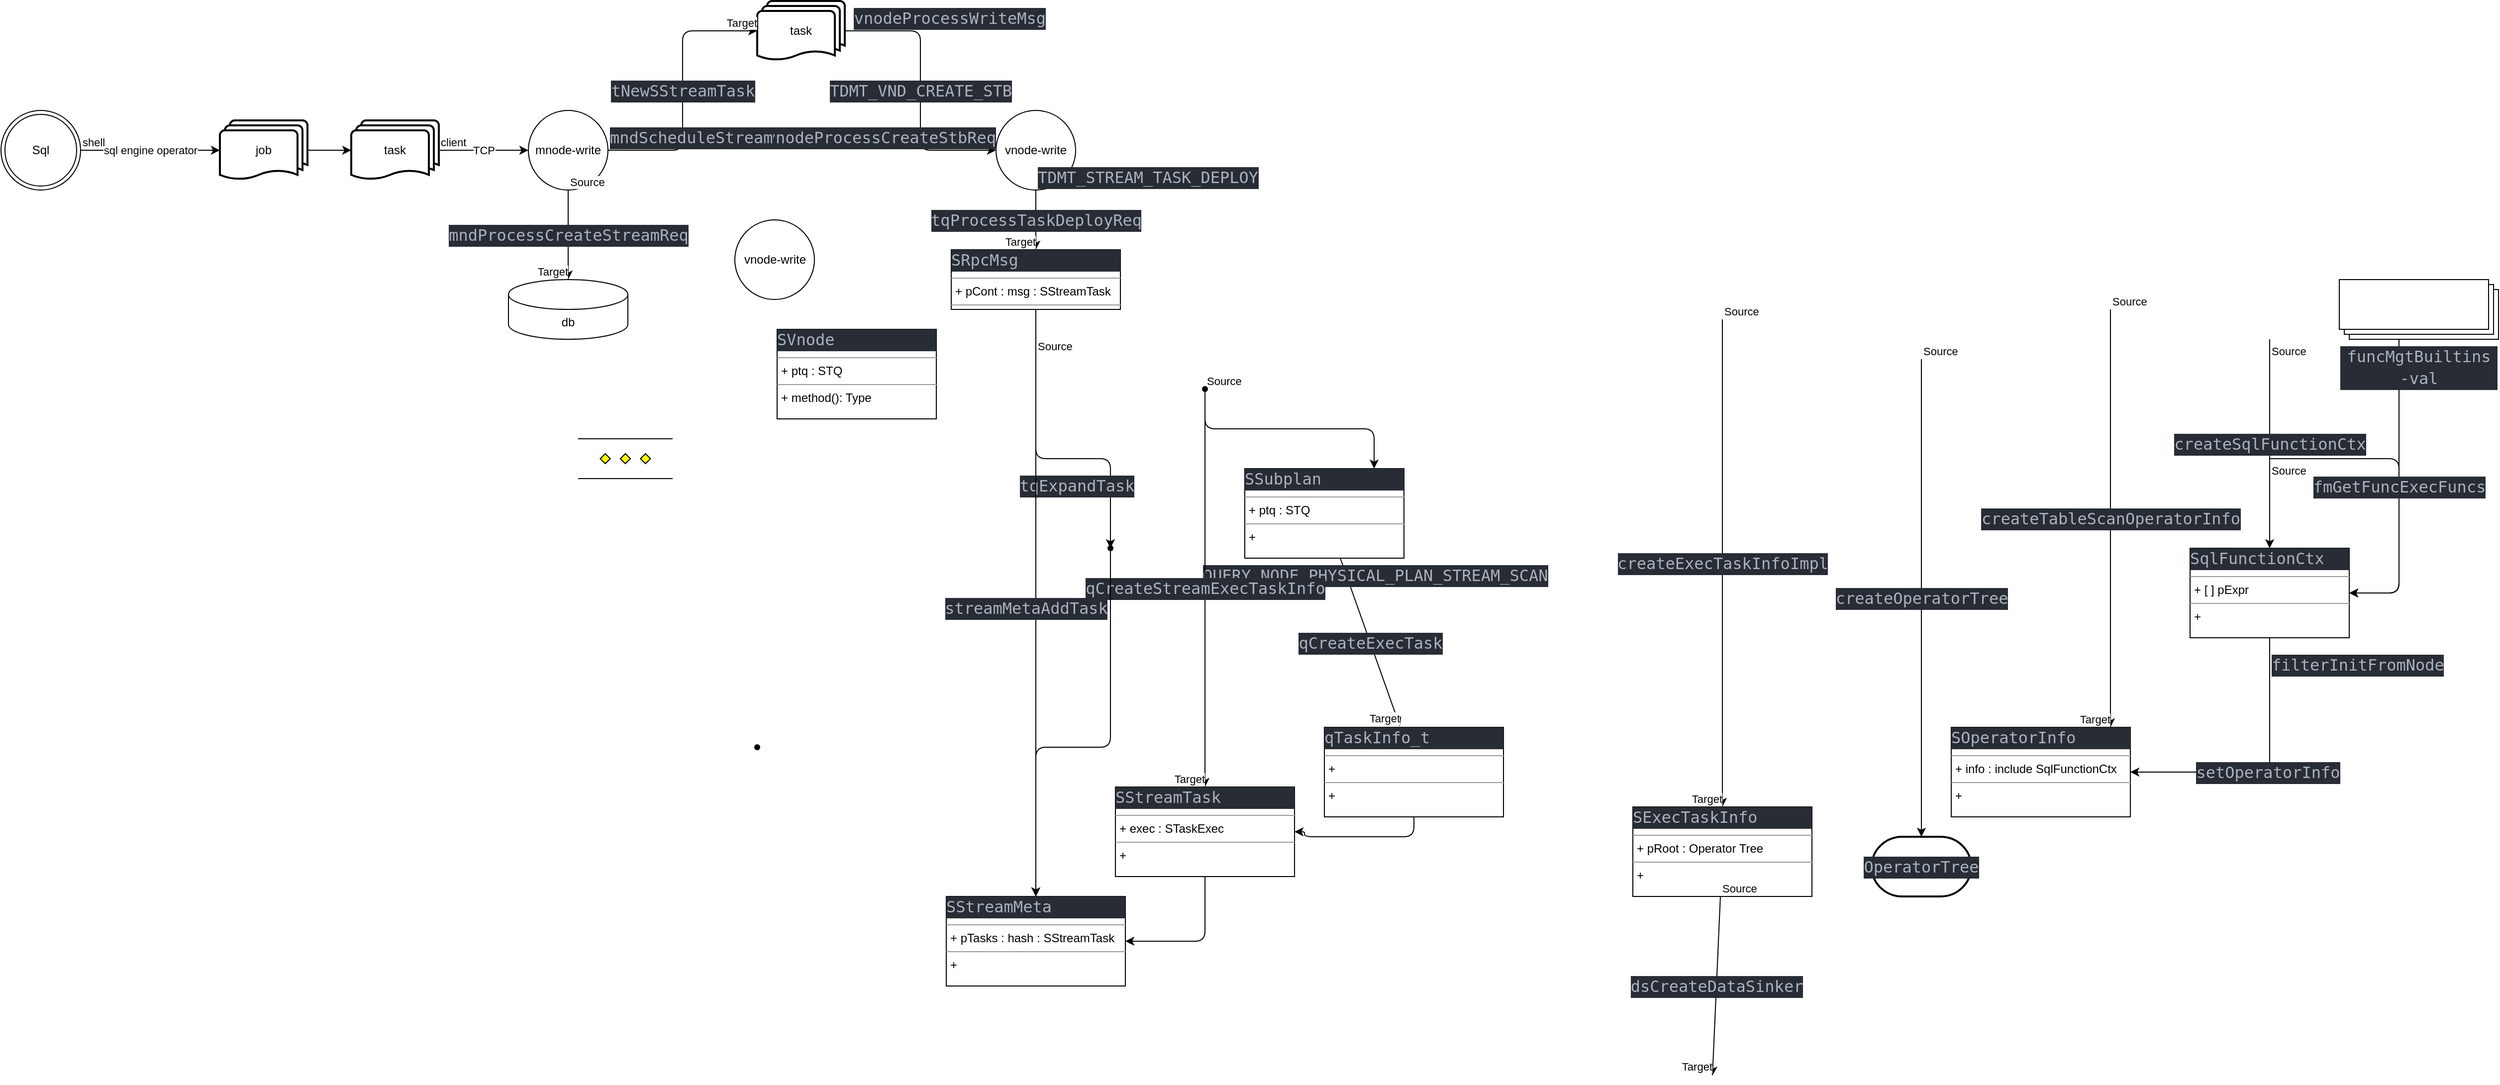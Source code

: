 <mxfile version="21.1.4" type="github">
  <diagram name="第 1 页" id="pCtgnsToikmaQAuae_r1">
    <mxGraphModel dx="1435" dy="764" grid="1" gridSize="10" guides="1" tooltips="1" connect="1" arrows="1" fold="1" page="1" pageScale="1" pageWidth="850" pageHeight="1100" math="0" shadow="0">
      <root>
        <mxCell id="0" />
        <mxCell id="1" parent="0" />
        <mxCell id="iXwxiYTci3UaNsQkCAsQ-6" value="vnode-write" style="ellipse;whiteSpace=wrap;html=1;aspect=fixed;" vertex="1" parent="1">
          <mxGeometry x="1000" y="640" width="80" height="80" as="geometry" />
        </mxCell>
        <mxCell id="iXwxiYTci3UaNsQkCAsQ-7" value="vnode-write" style="ellipse;whiteSpace=wrap;html=1;aspect=fixed;" vertex="1" parent="1">
          <mxGeometry x="737.5" y="750" width="80" height="80" as="geometry" />
        </mxCell>
        <mxCell id="iXwxiYTci3UaNsQkCAsQ-8" value="" style="verticalLabelPosition=bottom;verticalAlign=top;html=1;shape=mxgraph.flowchart.parallel_mode;pointerEvents=1" vertex="1" parent="1">
          <mxGeometry x="580" y="970" width="95" height="40" as="geometry" />
        </mxCell>
        <mxCell id="iXwxiYTci3UaNsQkCAsQ-9" value="" style="endArrow=classic;html=1;rounded=0;" edge="1" parent="1" source="iXwxiYTci3UaNsQkCAsQ-16" target="iXwxiYTci3UaNsQkCAsQ-15">
          <mxGeometry relative="1" as="geometry">
            <mxPoint x="380" y="680.5" as="sourcePoint" />
            <mxPoint x="540" y="680" as="targetPoint" />
          </mxGeometry>
        </mxCell>
        <mxCell id="iXwxiYTci3UaNsQkCAsQ-10" value="TCP" style="edgeLabel;resizable=0;html=1;align=center;verticalAlign=middle;" connectable="0" vertex="1" parent="iXwxiYTci3UaNsQkCAsQ-9">
          <mxGeometry relative="1" as="geometry" />
        </mxCell>
        <mxCell id="iXwxiYTci3UaNsQkCAsQ-11" value="client" style="edgeLabel;resizable=0;html=1;align=left;verticalAlign=bottom;" connectable="0" vertex="1" parent="iXwxiYTci3UaNsQkCAsQ-9">
          <mxGeometry x="-1" relative="1" as="geometry" />
        </mxCell>
        <mxCell id="iXwxiYTci3UaNsQkCAsQ-12" style="edgeStyle=orthogonalEdgeStyle;rounded=0;orthogonalLoop=1;jettySize=auto;html=1;exitX=1;exitY=0.5;exitDx=0;exitDy=0;exitPerimeter=0;entryX=0;entryY=0.5;entryDx=0;entryDy=0;entryPerimeter=0;" edge="1" parent="1" source="iXwxiYTci3UaNsQkCAsQ-13" target="iXwxiYTci3UaNsQkCAsQ-16">
          <mxGeometry relative="1" as="geometry" />
        </mxCell>
        <mxCell id="iXwxiYTci3UaNsQkCAsQ-13" value="job" style="strokeWidth=2;html=1;shape=mxgraph.flowchart.multi-document;whiteSpace=wrap;" vertex="1" parent="1">
          <mxGeometry x="220" y="650" width="88" height="60" as="geometry" />
        </mxCell>
        <mxCell id="iXwxiYTci3UaNsQkCAsQ-14" value="&lt;div&gt;Sql&lt;/div&gt;" style="ellipse;shape=doubleEllipse;whiteSpace=wrap;html=1;aspect=fixed;" vertex="1" parent="1">
          <mxGeometry y="640" width="80" height="80" as="geometry" />
        </mxCell>
        <mxCell id="iXwxiYTci3UaNsQkCAsQ-15" value="mnode-write" style="ellipse;whiteSpace=wrap;html=1;aspect=fixed;" vertex="1" parent="1">
          <mxGeometry x="530" y="640" width="80" height="80" as="geometry" />
        </mxCell>
        <mxCell id="iXwxiYTci3UaNsQkCAsQ-16" value="task" style="strokeWidth=2;html=1;shape=mxgraph.flowchart.multi-document;whiteSpace=wrap;" vertex="1" parent="1">
          <mxGeometry x="352" y="650" width="88" height="60" as="geometry" />
        </mxCell>
        <mxCell id="iXwxiYTci3UaNsQkCAsQ-17" value="" style="endArrow=classic;html=1;rounded=0;" edge="1" parent="1" source="iXwxiYTci3UaNsQkCAsQ-14" target="iXwxiYTci3UaNsQkCAsQ-13">
          <mxGeometry relative="1" as="geometry">
            <mxPoint x="460" y="550" as="sourcePoint" />
            <mxPoint x="620" y="550" as="targetPoint" />
          </mxGeometry>
        </mxCell>
        <mxCell id="iXwxiYTci3UaNsQkCAsQ-18" value="sql engine operator" style="edgeLabel;resizable=0;html=1;align=center;verticalAlign=middle;" connectable="0" vertex="1" parent="iXwxiYTci3UaNsQkCAsQ-17">
          <mxGeometry relative="1" as="geometry" />
        </mxCell>
        <mxCell id="iXwxiYTci3UaNsQkCAsQ-19" value="shell" style="edgeLabel;resizable=0;html=1;align=left;verticalAlign=bottom;" connectable="0" vertex="1" parent="iXwxiYTci3UaNsQkCAsQ-17">
          <mxGeometry x="-1" relative="1" as="geometry" />
        </mxCell>
        <mxCell id="iXwxiYTci3UaNsQkCAsQ-21" value="" style="endArrow=classic;html=1;rounded=1;edgeStyle=elbowEdgeStyle;" edge="1" parent="1" source="iXwxiYTci3UaNsQkCAsQ-15" target="iXwxiYTci3UaNsQkCAsQ-30">
          <mxGeometry relative="1" as="geometry">
            <mxPoint x="730" y="670" as="sourcePoint" />
            <mxPoint x="670" y="550" as="targetPoint" />
          </mxGeometry>
        </mxCell>
        <mxCell id="iXwxiYTci3UaNsQkCAsQ-22" value="&lt;div style=&quot;color: rgb(171, 178, 191); background-color: rgb(40, 44, 52); font-family: &amp;quot;Cascadia Code&amp;quot;, &amp;quot;Cascadia Code&amp;quot;, monospace, &amp;quot;Droid Sans Mono&amp;quot;, &amp;quot;monospace&amp;quot;, monospace; font-weight: normal; font-size: 16px; line-height: 22px;&quot;&gt;&lt;div&gt;mndProcessCreateStreamReq&lt;/div&gt;&lt;/div&gt;" style="edgeLabel;resizable=0;html=1;align=center;verticalAlign=middle;" connectable="0" vertex="1" parent="iXwxiYTci3UaNsQkCAsQ-21">
          <mxGeometry relative="1" as="geometry" />
        </mxCell>
        <mxCell id="iXwxiYTci3UaNsQkCAsQ-23" value="Source" style="edgeLabel;resizable=0;html=1;align=left;verticalAlign=bottom;" connectable="0" vertex="1" parent="iXwxiYTci3UaNsQkCAsQ-21">
          <mxGeometry x="-1" relative="1" as="geometry" />
        </mxCell>
        <mxCell id="iXwxiYTci3UaNsQkCAsQ-24" value="Target" style="edgeLabel;resizable=0;html=1;align=right;verticalAlign=bottom;" connectable="0" vertex="1" parent="iXwxiYTci3UaNsQkCAsQ-21">
          <mxGeometry x="1" relative="1" as="geometry" />
        </mxCell>
        <mxCell id="iXwxiYTci3UaNsQkCAsQ-26" value="" style="endArrow=classic;html=1;rounded=1;edgeStyle=elbowEdgeStyle;" edge="1" parent="1" source="iXwxiYTci3UaNsQkCAsQ-33" target="iXwxiYTci3UaNsQkCAsQ-6">
          <mxGeometry relative="1" as="geometry">
            <mxPoint x="590" y="770" as="sourcePoint" />
            <mxPoint x="1010" y="540" as="targetPoint" />
          </mxGeometry>
        </mxCell>
        <mxCell id="iXwxiYTci3UaNsQkCAsQ-27" value="&lt;div style=&quot;color: rgb(171, 178, 191); background-color: rgb(40, 44, 52); font-family: &amp;quot;Cascadia Code&amp;quot;, &amp;quot;Cascadia Code&amp;quot;, monospace, &amp;quot;Droid Sans Mono&amp;quot;, &amp;quot;monospace&amp;quot;, monospace; font-weight: normal; font-size: 16px; line-height: 22px;&quot;&gt;&lt;div&gt;TDMT_VND_CREATE_STB&lt;/div&gt;&lt;/div&gt;" style="edgeLabel;resizable=0;html=1;align=center;verticalAlign=middle;" connectable="0" vertex="1" parent="iXwxiYTci3UaNsQkCAsQ-26">
          <mxGeometry relative="1" as="geometry" />
        </mxCell>
        <mxCell id="iXwxiYTci3UaNsQkCAsQ-29" value="&lt;div style=&quot;color: rgb(171, 178, 191); background-color: rgb(40, 44, 52); font-family: &amp;quot;Cascadia Code&amp;quot;, &amp;quot;Cascadia Code&amp;quot;, monospace, &amp;quot;Droid Sans Mono&amp;quot;, &amp;quot;monospace&amp;quot;, monospace; font-weight: normal; font-size: 16px; line-height: 22px;&quot;&gt;&lt;div&gt;vnodeProcessCreateStbReq&lt;/div&gt;&lt;/div&gt;" style="edgeLabel;resizable=0;html=1;align=right;verticalAlign=bottom;" connectable="0" vertex="1" parent="iXwxiYTci3UaNsQkCAsQ-26">
          <mxGeometry x="1" relative="1" as="geometry" />
        </mxCell>
        <mxCell id="iXwxiYTci3UaNsQkCAsQ-30" value="db" style="shape=cylinder3;whiteSpace=wrap;html=1;boundedLbl=1;backgroundOutline=1;size=15;" vertex="1" parent="1">
          <mxGeometry x="510" y="810" width="120" height="60" as="geometry" />
        </mxCell>
        <mxCell id="iXwxiYTci3UaNsQkCAsQ-33" value="task" style="strokeWidth=2;html=1;shape=mxgraph.flowchart.multi-document;whiteSpace=wrap;" vertex="1" parent="1">
          <mxGeometry x="760" y="530" width="88" height="60" as="geometry" />
        </mxCell>
        <mxCell id="iXwxiYTci3UaNsQkCAsQ-35" value="" style="endArrow=classic;html=1;rounded=1;edgeStyle=elbowEdgeStyle;" edge="1" parent="1" source="iXwxiYTci3UaNsQkCAsQ-15" target="iXwxiYTci3UaNsQkCAsQ-33">
          <mxGeometry relative="1" as="geometry">
            <mxPoint x="570" y="780" as="sourcePoint" />
            <mxPoint x="730" y="780" as="targetPoint" />
          </mxGeometry>
        </mxCell>
        <mxCell id="iXwxiYTci3UaNsQkCAsQ-36" value="&lt;div style=&quot;color: rgb(171, 178, 191); background-color: rgb(40, 44, 52); font-family: &amp;quot;Cascadia Code&amp;quot;, &amp;quot;Cascadia Code&amp;quot;, monospace, &amp;quot;Droid Sans Mono&amp;quot;, &amp;quot;monospace&amp;quot;, monospace; font-weight: normal; font-size: 16px; line-height: 22px;&quot;&gt;&lt;div&gt;tNewSStreamTask&lt;/div&gt;&lt;/div&gt;" style="edgeLabel;resizable=0;html=1;align=center;verticalAlign=middle;" connectable="0" vertex="1" parent="iXwxiYTci3UaNsQkCAsQ-35">
          <mxGeometry relative="1" as="geometry" />
        </mxCell>
        <mxCell id="iXwxiYTci3UaNsQkCAsQ-37" value="&lt;div style=&quot;color: rgb(171, 178, 191); background-color: rgb(40, 44, 52); font-family: &amp;quot;Cascadia Code&amp;quot;, &amp;quot;Cascadia Code&amp;quot;, monospace, &amp;quot;Droid Sans Mono&amp;quot;, &amp;quot;monospace&amp;quot;, monospace; font-weight: normal; font-size: 16px; line-height: 22px;&quot;&gt;&lt;div&gt;mndScheduleStream&lt;/div&gt;&lt;/div&gt;" style="edgeLabel;resizable=0;html=1;align=left;verticalAlign=bottom;" connectable="0" vertex="1" parent="iXwxiYTci3UaNsQkCAsQ-35">
          <mxGeometry x="-1" relative="1" as="geometry" />
        </mxCell>
        <mxCell id="iXwxiYTci3UaNsQkCAsQ-38" value="Target" style="edgeLabel;resizable=0;html=1;align=right;verticalAlign=bottom;" connectable="0" vertex="1" parent="iXwxiYTci3UaNsQkCAsQ-35">
          <mxGeometry x="1" relative="1" as="geometry" />
        </mxCell>
        <mxCell id="iXwxiYTci3UaNsQkCAsQ-39" value="&lt;div style=&quot;color: rgb(171, 178, 191); background-color: rgb(40, 44, 52); font-family: &amp;quot;Cascadia Code&amp;quot;, &amp;quot;Cascadia Code&amp;quot;, monospace, &amp;quot;Droid Sans Mono&amp;quot;, &amp;quot;monospace&amp;quot;, monospace; font-weight: normal; font-size: 16px; line-height: 22px;&quot;&gt;&lt;div&gt;&lt;span style=&quot;color: #abb2bf;&quot;&gt;vnodeProcessWriteMsg&lt;/span&gt;&lt;/div&gt;&lt;/div&gt;" style="edgeLabel;resizable=0;html=1;align=right;verticalAlign=bottom;" connectable="0" vertex="1" parent="1">
          <mxGeometry x="1050" y="560" as="geometry" />
        </mxCell>
        <mxCell id="iXwxiYTci3UaNsQkCAsQ-40" value="" style="endArrow=classic;html=1;rounded=1;edgeStyle=elbowEdgeStyle;" edge="1" parent="1" source="iXwxiYTci3UaNsQkCAsQ-6" target="iXwxiYTci3UaNsQkCAsQ-47">
          <mxGeometry relative="1" as="geometry">
            <mxPoint x="1020" y="790" as="sourcePoint" />
            <mxPoint x="1040" y="870" as="targetPoint" />
          </mxGeometry>
        </mxCell>
        <mxCell id="iXwxiYTci3UaNsQkCAsQ-41" value="&lt;div style=&quot;color: rgb(171, 178, 191); background-color: rgb(40, 44, 52); font-family: &amp;quot;Cascadia Code&amp;quot;, &amp;quot;Cascadia Code&amp;quot;, monospace, &amp;quot;Droid Sans Mono&amp;quot;, &amp;quot;monospace&amp;quot;, monospace; font-weight: normal; font-size: 16px; line-height: 22px;&quot;&gt;&lt;div&gt;tqProcessTaskDeployReq&lt;/div&gt;&lt;/div&gt;" style="edgeLabel;resizable=0;html=1;align=center;verticalAlign=middle;" connectable="0" vertex="1" parent="iXwxiYTci3UaNsQkCAsQ-40">
          <mxGeometry relative="1" as="geometry" />
        </mxCell>
        <mxCell id="iXwxiYTci3UaNsQkCAsQ-42" value="&lt;div style=&quot;color: rgb(171, 178, 191); background-color: rgb(40, 44, 52); font-family: &amp;quot;Cascadia Code&amp;quot;, &amp;quot;Cascadia Code&amp;quot;, monospace, &amp;quot;Droid Sans Mono&amp;quot;, &amp;quot;monospace&amp;quot;, monospace; font-weight: normal; font-size: 16px; line-height: 22px;&quot;&gt;&lt;div&gt;TDMT_STREAM_TASK_DEPLOY&lt;/div&gt;&lt;/div&gt;" style="edgeLabel;resizable=0;html=1;align=left;verticalAlign=bottom;" connectable="0" vertex="1" parent="iXwxiYTci3UaNsQkCAsQ-40">
          <mxGeometry x="-1" relative="1" as="geometry" />
        </mxCell>
        <mxCell id="iXwxiYTci3UaNsQkCAsQ-43" value="Target" style="edgeLabel;resizable=0;html=1;align=right;verticalAlign=bottom;" connectable="0" vertex="1" parent="iXwxiYTci3UaNsQkCAsQ-40">
          <mxGeometry x="1" relative="1" as="geometry" />
        </mxCell>
        <mxCell id="iXwxiYTci3UaNsQkCAsQ-105" style="edgeStyle=orthogonalEdgeStyle;rounded=1;orthogonalLoop=1;jettySize=auto;html=1;entryX=1;entryY=0.5;entryDx=0;entryDy=0;" edge="1" parent="1" source="iXwxiYTci3UaNsQkCAsQ-44" target="iXwxiYTci3UaNsQkCAsQ-114">
          <mxGeometry relative="1" as="geometry">
            <mxPoint x="2410" y="1350" as="targetPoint" />
            <Array as="points">
              <mxPoint x="2410" y="1125" />
            </Array>
          </mxGeometry>
        </mxCell>
        <mxCell id="iXwxiYTci3UaNsQkCAsQ-44" value="&lt;div style=&quot;color: rgb(171, 178, 191); background-color: rgb(40, 44, 52); font-family: &amp;quot;Cascadia Code&amp;quot;, &amp;quot;Cascadia Code&amp;quot;, monospace, &amp;quot;Droid Sans Mono&amp;quot;, &amp;quot;monospace&amp;quot;, monospace; font-weight: normal; font-size: 16px; line-height: 22px;&quot;&gt;&lt;div&gt;funcMgtBuiltins -val&lt;br&gt;&lt;/div&gt;&lt;/div&gt;" style="verticalLabelPosition=bottom;verticalAlign=top;html=1;shape=mxgraph.basic.layered_rect;dx=10;outlineConnect=0;whiteSpace=wrap;" vertex="1" parent="1">
          <mxGeometry x="2350" y="810" width="160" height="60" as="geometry" />
        </mxCell>
        <mxCell id="iXwxiYTci3UaNsQkCAsQ-47" value="&lt;div style=&quot;color: rgb(171, 178, 191); background-color: rgb(40, 44, 52); font-family: &amp;quot;Cascadia Code&amp;quot;, &amp;quot;Cascadia Code&amp;quot;, monospace, &amp;quot;Droid Sans Mono&amp;quot;, &amp;quot;monospace&amp;quot;, monospace; font-weight: normal; font-size: 16px; line-height: 22px;&quot;&gt;&lt;div&gt;SRpcMsg&lt;/div&gt;&lt;/div&gt;&lt;hr size=&quot;1&quot;&gt;&lt;p style=&quot;margin:0px;margin-left:4px;&quot;&gt;+ pCont : msg : SStreamTask&lt;/p&gt;&lt;hr size=&quot;1&quot;&gt;" style="verticalAlign=top;align=left;overflow=fill;fontSize=12;fontFamily=Helvetica;html=1;whiteSpace=wrap;" vertex="1" parent="1">
          <mxGeometry x="955" y="780" width="170" height="60" as="geometry" />
        </mxCell>
        <mxCell id="iXwxiYTci3UaNsQkCAsQ-48" value="" style="endArrow=classic;html=1;rounded=1;edgeStyle=orthogonalEdgeStyle;exitX=0.5;exitY=1;exitDx=0;exitDy=0;" edge="1" parent="1" source="iXwxiYTci3UaNsQkCAsQ-47" target="iXwxiYTci3UaNsQkCAsQ-112">
          <mxGeometry relative="1" as="geometry">
            <mxPoint x="1100" y="970" as="sourcePoint" />
            <mxPoint x="1100" y="1290" as="targetPoint" />
            <Array as="points">
              <mxPoint x="1040" y="990" />
              <mxPoint x="1115" y="990" />
            </Array>
          </mxGeometry>
        </mxCell>
        <mxCell id="iXwxiYTci3UaNsQkCAsQ-49" value="&lt;div style=&quot;color: rgb(171, 178, 191); background-color: rgb(40, 44, 52); font-family: &amp;quot;Cascadia Code&amp;quot;, &amp;quot;Cascadia Code&amp;quot;, monospace, &amp;quot;Droid Sans Mono&amp;quot;, &amp;quot;monospace&amp;quot;, monospace; font-weight: normal; font-size: 16px; line-height: 22px;&quot;&gt;&lt;div&gt;tqExpandTask&lt;/div&gt;&lt;/div&gt;" style="edgeLabel;resizable=0;html=1;align=center;verticalAlign=middle;" connectable="0" vertex="1" parent="iXwxiYTci3UaNsQkCAsQ-48">
          <mxGeometry relative="1" as="geometry">
            <mxPoint x="33" y="27" as="offset" />
          </mxGeometry>
        </mxCell>
        <mxCell id="iXwxiYTci3UaNsQkCAsQ-57" value="" style="endArrow=classic;html=1;rounded=0;entryX=0.422;entryY=-0.011;entryDx=0;entryDy=0;entryPerimeter=0;" edge="1" parent="1" source="iXwxiYTci3UaNsQkCAsQ-85" target="iXwxiYTci3UaNsQkCAsQ-127">
          <mxGeometry relative="1" as="geometry">
            <mxPoint x="1400" y="1140" as="sourcePoint" />
            <mxPoint x="1410" y="1310" as="targetPoint" />
          </mxGeometry>
        </mxCell>
        <mxCell id="iXwxiYTci3UaNsQkCAsQ-58" value="&lt;div style=&quot;color: rgb(171, 178, 191); background-color: rgb(40, 44, 52); font-family: &amp;quot;Cascadia Code&amp;quot;, &amp;quot;Cascadia Code&amp;quot;, monospace, &amp;quot;Droid Sans Mono&amp;quot;, &amp;quot;monospace&amp;quot;, monospace; font-weight: normal; font-size: 16px; line-height: 22px;&quot;&gt;&lt;div&gt;qCreateExecTask&lt;/div&gt;&lt;/div&gt;" style="edgeLabel;resizable=0;html=1;align=center;verticalAlign=middle;" connectable="0" vertex="1" parent="iXwxiYTci3UaNsQkCAsQ-57">
          <mxGeometry relative="1" as="geometry" />
        </mxCell>
        <mxCell id="iXwxiYTci3UaNsQkCAsQ-59" value="&lt;div style=&quot;color: rgb(171, 178, 191); background-color: rgb(40, 44, 52); font-family: &amp;quot;Cascadia Code&amp;quot;, &amp;quot;Cascadia Code&amp;quot;, monospace, &amp;quot;Droid Sans Mono&amp;quot;, &amp;quot;monospace&amp;quot;, monospace; font-weight: normal; font-size: 16px; line-height: 22px;&quot;&gt;&lt;div&gt;QUERY_NODE_PHYSICAL_PLAN_STREAM_SCAN&lt;/div&gt;&lt;/div&gt;" style="edgeLabel;resizable=0;html=1;align=left;verticalAlign=bottom;" connectable="0" vertex="1" parent="iXwxiYTci3UaNsQkCAsQ-57">
          <mxGeometry x="-1" relative="1" as="geometry">
            <mxPoint x="-140" y="30" as="offset" />
          </mxGeometry>
        </mxCell>
        <mxCell id="iXwxiYTci3UaNsQkCAsQ-60" value="Target" style="edgeLabel;resizable=0;html=1;align=right;verticalAlign=bottom;" connectable="0" vertex="1" parent="iXwxiYTci3UaNsQkCAsQ-57">
          <mxGeometry x="1" relative="1" as="geometry" />
        </mxCell>
        <mxCell id="iXwxiYTci3UaNsQkCAsQ-74" value="&lt;div style=&quot;color: rgb(171, 178, 191); background-color: rgb(40, 44, 52); font-family: &amp;quot;Cascadia Code&amp;quot;, &amp;quot;Cascadia Code&amp;quot;, monospace, &amp;quot;Droid Sans Mono&amp;quot;, &amp;quot;monospace&amp;quot;, monospace; font-weight: normal; font-size: 16px; line-height: 22px;&quot;&gt;&lt;div&gt;SVnode&lt;/div&gt;&lt;/div&gt;&lt;hr size=&quot;1&quot;&gt;&lt;p style=&quot;margin:0px;margin-left:4px;&quot;&gt;+ ptq : STQ&lt;/p&gt;&lt;hr size=&quot;1&quot;&gt;&lt;p style=&quot;margin:0px;margin-left:4px;&quot;&gt;+ method(): Type&lt;/p&gt;" style="verticalAlign=top;align=left;overflow=fill;fontSize=12;fontFamily=Helvetica;html=1;whiteSpace=wrap;" vertex="1" parent="1">
          <mxGeometry x="780" y="860" width="160" height="90" as="geometry" />
        </mxCell>
        <mxCell id="iXwxiYTci3UaNsQkCAsQ-79" value="" style="endArrow=classic;html=1;rounded=1;exitX=0.2;exitY=0.5;exitDx=0;exitDy=0;exitPerimeter=0;edgeStyle=elbowEdgeStyle;" edge="1" parent="1" source="iXwxiYTci3UaNsQkCAsQ-106" target="iXwxiYTci3UaNsQkCAsQ-132">
          <mxGeometry relative="1" as="geometry">
            <mxPoint x="1215" y="960" as="sourcePoint" />
            <mxPoint x="1210" y="1340" as="targetPoint" />
            <Array as="points">
              <mxPoint x="1210" y="1100" />
              <mxPoint x="1200" y="1070" />
            </Array>
          </mxGeometry>
        </mxCell>
        <mxCell id="iXwxiYTci3UaNsQkCAsQ-80" value="&lt;div style=&quot;color: rgb(171, 178, 191); background-color: rgb(40, 44, 52); font-family: &amp;quot;Cascadia Code&amp;quot;, &amp;quot;Cascadia Code&amp;quot;, monospace, &amp;quot;Droid Sans Mono&amp;quot;, &amp;quot;monospace&amp;quot;, monospace; font-weight: normal; font-size: 16px; line-height: 22px;&quot;&gt;&lt;div&gt;qCreateStreamExecTaskInfo&lt;/div&gt;&lt;/div&gt;" style="edgeLabel;resizable=0;html=1;align=center;verticalAlign=middle;" connectable="0" vertex="1" parent="iXwxiYTci3UaNsQkCAsQ-79">
          <mxGeometry relative="1" as="geometry" />
        </mxCell>
        <mxCell id="iXwxiYTci3UaNsQkCAsQ-81" value="Source" style="edgeLabel;resizable=0;html=1;align=left;verticalAlign=bottom;" connectable="0" vertex="1" parent="iXwxiYTci3UaNsQkCAsQ-79">
          <mxGeometry x="-1" relative="1" as="geometry" />
        </mxCell>
        <mxCell id="iXwxiYTci3UaNsQkCAsQ-82" value="Target" style="edgeLabel;resizable=0;html=1;align=right;verticalAlign=bottom;" connectable="0" vertex="1" parent="iXwxiYTci3UaNsQkCAsQ-79">
          <mxGeometry x="1" relative="1" as="geometry" />
        </mxCell>
        <mxCell id="iXwxiYTci3UaNsQkCAsQ-85" value="&lt;div style=&quot;color: rgb(171, 178, 191); background-color: rgb(40, 44, 52); font-family: &amp;quot;Cascadia Code&amp;quot;, &amp;quot;Cascadia Code&amp;quot;, monospace, &amp;quot;Droid Sans Mono&amp;quot;, &amp;quot;monospace&amp;quot;, monospace; font-weight: normal; font-size: 16px; line-height: 22px;&quot;&gt;&lt;div style=&quot;color: rgb(171, 178, 191); background-color: rgb(40, 44, 52); font-family: &amp;quot;Cascadia Code&amp;quot;, &amp;quot;Cascadia Code&amp;quot;, monospace, &amp;quot;Droid Sans Mono&amp;quot;, &amp;quot;monospace&amp;quot;, monospace; font-weight: normal; font-size: 16px; line-height: 22px;&quot;&gt;&lt;div&gt;SSubplan&lt;/div&gt;&lt;/div&gt;&lt;/div&gt;&lt;hr size=&quot;1&quot;&gt;&lt;p style=&quot;margin:0px;margin-left:4px;&quot;&gt;+ ptq : STQ&lt;/p&gt;&lt;hr size=&quot;1&quot;&gt;&lt;p style=&quot;margin:0px;margin-left:4px;&quot;&gt;+ &lt;br&gt;&lt;/p&gt;" style="verticalAlign=top;align=left;overflow=fill;fontSize=12;fontFamily=Helvetica;html=1;whiteSpace=wrap;" vertex="1" parent="1">
          <mxGeometry x="1250" y="1000" width="160" height="90" as="geometry" />
        </mxCell>
        <mxCell id="iXwxiYTci3UaNsQkCAsQ-86" value="" style="endArrow=classic;html=1;rounded=1;exitX=0.5;exitY=1;exitDx=0;exitDy=0;edgeStyle=orthogonalEdgeStyle;" edge="1" parent="1" source="iXwxiYTci3UaNsQkCAsQ-47" target="iXwxiYTci3UaNsQkCAsQ-134">
          <mxGeometry relative="1" as="geometry">
            <mxPoint x="939.5" y="1000" as="sourcePoint" />
            <mxPoint x="940" y="1360" as="targetPoint" />
          </mxGeometry>
        </mxCell>
        <mxCell id="iXwxiYTci3UaNsQkCAsQ-87" value="&lt;div style=&quot;color: rgb(171, 178, 191); background-color: rgb(40, 44, 52); font-family: &amp;quot;Cascadia Code&amp;quot;, &amp;quot;Cascadia Code&amp;quot;, monospace, &amp;quot;Droid Sans Mono&amp;quot;, &amp;quot;monospace&amp;quot;, monospace; font-weight: normal; font-size: 16px; line-height: 22px;&quot;&gt;&lt;div&gt;streamMetaAddTask&lt;/div&gt;&lt;/div&gt;" style="edgeLabel;resizable=0;html=1;align=center;verticalAlign=middle;" connectable="0" vertex="1" parent="iXwxiYTci3UaNsQkCAsQ-86">
          <mxGeometry relative="1" as="geometry">
            <mxPoint x="-10" y="5" as="offset" />
          </mxGeometry>
        </mxCell>
        <mxCell id="iXwxiYTci3UaNsQkCAsQ-88" value="Source" style="edgeLabel;resizable=0;html=1;align=left;verticalAlign=bottom;" connectable="0" vertex="1" parent="iXwxiYTci3UaNsQkCAsQ-86">
          <mxGeometry x="-1" relative="1" as="geometry">
            <mxPoint y="45" as="offset" />
          </mxGeometry>
        </mxCell>
        <mxCell id="iXwxiYTci3UaNsQkCAsQ-89" value="" style="endArrow=classic;html=1;rounded=0;" edge="1" parent="1" target="iXwxiYTci3UaNsQkCAsQ-126">
          <mxGeometry relative="1" as="geometry">
            <mxPoint x="1730" y="850" as="sourcePoint" />
            <mxPoint x="1730" y="1090" as="targetPoint" />
          </mxGeometry>
        </mxCell>
        <mxCell id="iXwxiYTci3UaNsQkCAsQ-90" value="&lt;div style=&quot;color: rgb(171, 178, 191); background-color: rgb(40, 44, 52); font-family: &amp;quot;Cascadia Code&amp;quot;, &amp;quot;Cascadia Code&amp;quot;, monospace, &amp;quot;Droid Sans Mono&amp;quot;, &amp;quot;monospace&amp;quot;, monospace; font-weight: normal; font-size: 16px; line-height: 22px;&quot;&gt;&lt;div&gt;createExecTaskInfoImpl&lt;/div&gt;&lt;/div&gt;" style="edgeLabel;resizable=0;html=1;align=center;verticalAlign=middle;" connectable="0" vertex="1" parent="iXwxiYTci3UaNsQkCAsQ-89">
          <mxGeometry relative="1" as="geometry" />
        </mxCell>
        <mxCell id="iXwxiYTci3UaNsQkCAsQ-91" value="Source" style="edgeLabel;resizable=0;html=1;align=left;verticalAlign=bottom;" connectable="0" vertex="1" parent="iXwxiYTci3UaNsQkCAsQ-89">
          <mxGeometry x="-1" relative="1" as="geometry" />
        </mxCell>
        <mxCell id="iXwxiYTci3UaNsQkCAsQ-92" value="Target" style="edgeLabel;resizable=0;html=1;align=right;verticalAlign=bottom;" connectable="0" vertex="1" parent="iXwxiYTci3UaNsQkCAsQ-89">
          <mxGeometry x="1" relative="1" as="geometry" />
        </mxCell>
        <mxCell id="iXwxiYTci3UaNsQkCAsQ-95" value="" style="endArrow=classic;html=1;rounded=1;edgeStyle=orthogonalEdgeStyle;" edge="1" parent="1" target="iXwxiYTci3UaNsQkCAsQ-113">
          <mxGeometry relative="1" as="geometry">
            <mxPoint x="2120" y="840" as="sourcePoint" />
            <mxPoint x="2170" y="1380" as="targetPoint" />
            <Array as="points">
              <mxPoint x="2120" y="1040" />
              <mxPoint x="2120" y="1040" />
            </Array>
          </mxGeometry>
        </mxCell>
        <mxCell id="iXwxiYTci3UaNsQkCAsQ-96" value="&lt;div style=&quot;color: rgb(171, 178, 191); background-color: rgb(40, 44, 52); font-family: &amp;quot;Cascadia Code&amp;quot;, &amp;quot;Cascadia Code&amp;quot;, monospace, &amp;quot;Droid Sans Mono&amp;quot;, &amp;quot;monospace&amp;quot;, monospace; font-weight: normal; font-size: 16px; line-height: 22px;&quot;&gt;&lt;div&gt;createTableScanOperatorInfo&lt;/div&gt;&lt;/div&gt;" style="edgeLabel;resizable=0;html=1;align=center;verticalAlign=middle;" connectable="0" vertex="1" parent="iXwxiYTci3UaNsQkCAsQ-95">
          <mxGeometry relative="1" as="geometry" />
        </mxCell>
        <mxCell id="iXwxiYTci3UaNsQkCAsQ-97" value="Source" style="edgeLabel;resizable=0;html=1;align=left;verticalAlign=bottom;" connectable="0" vertex="1" parent="iXwxiYTci3UaNsQkCAsQ-95">
          <mxGeometry x="-1" relative="1" as="geometry" />
        </mxCell>
        <mxCell id="iXwxiYTci3UaNsQkCAsQ-98" value="Target" style="edgeLabel;resizable=0;html=1;align=right;verticalAlign=bottom;" connectable="0" vertex="1" parent="iXwxiYTci3UaNsQkCAsQ-95">
          <mxGeometry x="1" relative="1" as="geometry" />
        </mxCell>
        <mxCell id="iXwxiYTci3UaNsQkCAsQ-99" value="" style="endArrow=classic;html=1;rounded=0;" edge="1" parent="1" target="iXwxiYTci3UaNsQkCAsQ-114">
          <mxGeometry relative="1" as="geometry">
            <mxPoint x="2280" y="870" as="sourcePoint" />
            <mxPoint x="2270" y="1400" as="targetPoint" />
          </mxGeometry>
        </mxCell>
        <mxCell id="iXwxiYTci3UaNsQkCAsQ-100" value="&lt;div style=&quot;color: rgb(171, 178, 191); background-color: rgb(40, 44, 52); font-family: &amp;quot;Cascadia Code&amp;quot;, &amp;quot;Cascadia Code&amp;quot;, monospace, &amp;quot;Droid Sans Mono&amp;quot;, &amp;quot;monospace&amp;quot;, monospace; font-weight: normal; font-size: 16px; line-height: 22px;&quot;&gt;&lt;div&gt;createSqlFunctionCtx&lt;/div&gt;&lt;/div&gt;" style="edgeLabel;resizable=0;html=1;align=center;verticalAlign=middle;" connectable="0" vertex="1" parent="iXwxiYTci3UaNsQkCAsQ-99">
          <mxGeometry relative="1" as="geometry" />
        </mxCell>
        <mxCell id="iXwxiYTci3UaNsQkCAsQ-101" value="Source" style="edgeLabel;resizable=0;html=1;align=left;verticalAlign=bottom;" connectable="0" vertex="1" parent="iXwxiYTci3UaNsQkCAsQ-99">
          <mxGeometry x="-1" relative="1" as="geometry">
            <mxPoint y="20" as="offset" />
          </mxGeometry>
        </mxCell>
        <mxCell id="iXwxiYTci3UaNsQkCAsQ-102" value="" style="endArrow=classic;html=1;entryX=1;entryY=0.5;entryDx=0;entryDy=0;rounded=1;edgeStyle=elbowEdgeStyle;" edge="1" parent="1" target="iXwxiYTci3UaNsQkCAsQ-114">
          <mxGeometry relative="1" as="geometry">
            <mxPoint x="2280" y="990" as="sourcePoint" />
            <mxPoint x="2410" y="1350" as="targetPoint" />
            <Array as="points">
              <mxPoint x="2410" y="1200" />
            </Array>
          </mxGeometry>
        </mxCell>
        <mxCell id="iXwxiYTci3UaNsQkCAsQ-103" value="&lt;div style=&quot;color: rgb(171, 178, 191); background-color: rgb(40, 44, 52); font-family: &amp;quot;Cascadia Code&amp;quot;, &amp;quot;Cascadia Code&amp;quot;, monospace, &amp;quot;Droid Sans Mono&amp;quot;, &amp;quot;monospace&amp;quot;, monospace; font-weight: normal; font-size: 16px; line-height: 22px;&quot;&gt;&lt;div&gt;fmGetFuncExecFuncs&lt;/div&gt;&lt;/div&gt;" style="edgeLabel;resizable=0;html=1;align=center;verticalAlign=middle;" connectable="0" vertex="1" parent="iXwxiYTci3UaNsQkCAsQ-102">
          <mxGeometry relative="1" as="geometry" />
        </mxCell>
        <mxCell id="iXwxiYTci3UaNsQkCAsQ-104" value="Source" style="edgeLabel;resizable=0;html=1;align=left;verticalAlign=bottom;" connectable="0" vertex="1" parent="iXwxiYTci3UaNsQkCAsQ-102">
          <mxGeometry x="-1" relative="1" as="geometry">
            <mxPoint y="20" as="offset" />
          </mxGeometry>
        </mxCell>
        <mxCell id="iXwxiYTci3UaNsQkCAsQ-111" value="" style="edgeStyle=orthogonalEdgeStyle;rounded=1;orthogonalLoop=1;jettySize=auto;html=1;" edge="1" parent="1" source="iXwxiYTci3UaNsQkCAsQ-106" target="iXwxiYTci3UaNsQkCAsQ-85">
          <mxGeometry relative="1" as="geometry">
            <Array as="points">
              <mxPoint x="1210" y="960" />
              <mxPoint x="1380" y="960" />
            </Array>
          </mxGeometry>
        </mxCell>
        <mxCell id="iXwxiYTci3UaNsQkCAsQ-106" value="" style="shape=waypoint;sketch=0;fillStyle=solid;size=6;pointerEvents=1;points=[];fillColor=none;resizable=0;rotatable=0;perimeter=centerPerimeter;snapToPoint=1;" vertex="1" parent="1">
          <mxGeometry x="1200" y="910" width="20" height="20" as="geometry" />
        </mxCell>
        <mxCell id="iXwxiYTci3UaNsQkCAsQ-140" style="edgeStyle=orthogonalEdgeStyle;rounded=1;orthogonalLoop=1;jettySize=auto;html=1;entryX=0.5;entryY=0;entryDx=0;entryDy=0;" edge="1" parent="1" source="iXwxiYTci3UaNsQkCAsQ-112" target="iXwxiYTci3UaNsQkCAsQ-134">
          <mxGeometry relative="1" as="geometry">
            <Array as="points">
              <mxPoint x="1115" y="1280" />
              <mxPoint x="1040" y="1280" />
            </Array>
          </mxGeometry>
        </mxCell>
        <mxCell id="iXwxiYTci3UaNsQkCAsQ-112" value="" style="shape=waypoint;sketch=0;fillStyle=solid;size=6;pointerEvents=1;points=[];fillColor=none;resizable=0;rotatable=0;perimeter=centerPerimeter;snapToPoint=1;" vertex="1" parent="1">
          <mxGeometry x="1105" y="1070" width="20" height="20" as="geometry" />
        </mxCell>
        <mxCell id="iXwxiYTci3UaNsQkCAsQ-113" value="&lt;div style=&quot;color: rgb(171, 178, 191); background-color: rgb(40, 44, 52); font-family: &amp;quot;Cascadia Code&amp;quot;, &amp;quot;Cascadia Code&amp;quot;, monospace, &amp;quot;Droid Sans Mono&amp;quot;, &amp;quot;monospace&amp;quot;, monospace; font-weight: normal; font-size: 16px; line-height: 22px;&quot;&gt;&lt;div style=&quot;color: rgb(171, 178, 191); background-color: rgb(40, 44, 52); font-family: &amp;quot;Cascadia Code&amp;quot;, &amp;quot;Cascadia Code&amp;quot;, monospace, &amp;quot;Droid Sans Mono&amp;quot;, &amp;quot;monospace&amp;quot;, monospace; font-weight: normal; font-size: 16px; line-height: 22px;&quot;&gt;&lt;div style=&quot;color: rgb(171, 178, 191); background-color: rgb(40, 44, 52); font-family: &amp;quot;Cascadia Code&amp;quot;, &amp;quot;Cascadia Code&amp;quot;, monospace, &amp;quot;Droid Sans Mono&amp;quot;, &amp;quot;monospace&amp;quot;, monospace; font-weight: normal; font-size: 16px; line-height: 22px;&quot;&gt;&lt;div&gt;SOperatorInfo&lt;/div&gt;&lt;/div&gt;&lt;/div&gt;&lt;/div&gt;&lt;hr size=&quot;1&quot;&gt;&lt;p style=&quot;margin:0px;margin-left:4px;&quot;&gt;+ info : include SqlFunctionCtx&lt;br&gt;&lt;/p&gt;&lt;hr size=&quot;1&quot;&gt;&lt;p style=&quot;margin:0px;margin-left:4px;&quot;&gt;+ &lt;br&gt;&lt;/p&gt;" style="verticalAlign=top;align=left;overflow=fill;fontSize=12;fontFamily=Helvetica;html=1;whiteSpace=wrap;" vertex="1" parent="1">
          <mxGeometry x="1960" y="1260" width="180" height="90" as="geometry" />
        </mxCell>
        <mxCell id="iXwxiYTci3UaNsQkCAsQ-114" value="&lt;div style=&quot;color: rgb(171, 178, 191); background-color: rgb(40, 44, 52); font-family: &amp;quot;Cascadia Code&amp;quot;, &amp;quot;Cascadia Code&amp;quot;, monospace, &amp;quot;Droid Sans Mono&amp;quot;, &amp;quot;monospace&amp;quot;, monospace; font-weight: normal; font-size: 16px; line-height: 22px;&quot;&gt;&lt;div style=&quot;color: rgb(171, 178, 191); background-color: rgb(40, 44, 52); font-family: &amp;quot;Cascadia Code&amp;quot;, &amp;quot;Cascadia Code&amp;quot;, monospace, &amp;quot;Droid Sans Mono&amp;quot;, &amp;quot;monospace&amp;quot;, monospace; font-weight: normal; font-size: 16px; line-height: 22px;&quot;&gt;&lt;div style=&quot;color: rgb(171, 178, 191); background-color: rgb(40, 44, 52); font-family: &amp;quot;Cascadia Code&amp;quot;, &amp;quot;Cascadia Code&amp;quot;, monospace, &amp;quot;Droid Sans Mono&amp;quot;, &amp;quot;monospace&amp;quot;, monospace; font-weight: normal; font-size: 16px; line-height: 22px;&quot;&gt;&lt;div style=&quot;color: rgb(171, 178, 191); background-color: rgb(40, 44, 52); font-family: &amp;quot;Cascadia Code&amp;quot;, &amp;quot;Cascadia Code&amp;quot;, monospace, &amp;quot;Droid Sans Mono&amp;quot;, &amp;quot;monospace&amp;quot;, monospace; font-weight: normal; font-size: 16px; line-height: 22px;&quot;&gt;&lt;div&gt;SqlFunctionCtx&lt;/div&gt;&lt;/div&gt;&lt;/div&gt;&lt;/div&gt;&lt;/div&gt;&lt;hr size=&quot;1&quot;&gt;&lt;p style=&quot;margin:0px;margin-left:4px;&quot;&gt;+ [ ] pExpr&lt;/p&gt;&lt;hr size=&quot;1&quot;&gt;&lt;p style=&quot;margin:0px;margin-left:4px;&quot;&gt;+ &lt;br&gt;&lt;/p&gt;" style="verticalAlign=top;align=left;overflow=fill;fontSize=12;fontFamily=Helvetica;html=1;whiteSpace=wrap;" vertex="1" parent="1">
          <mxGeometry x="2200" y="1080" width="160" height="90" as="geometry" />
        </mxCell>
        <mxCell id="iXwxiYTci3UaNsQkCAsQ-115" value="" style="endArrow=classic;html=1;rounded=1;entryX=1;entryY=0.5;entryDx=0;entryDy=0;edgeStyle=orthogonalEdgeStyle;" edge="1" parent="1" source="iXwxiYTci3UaNsQkCAsQ-114" target="iXwxiYTci3UaNsQkCAsQ-113">
          <mxGeometry relative="1" as="geometry">
            <mxPoint x="2390" y="1520" as="sourcePoint" />
            <mxPoint x="2410" y="1740" as="targetPoint" />
            <Array as="points">
              <mxPoint x="2280" y="1305" />
            </Array>
          </mxGeometry>
        </mxCell>
        <mxCell id="iXwxiYTci3UaNsQkCAsQ-116" value="&lt;div style=&quot;color: rgb(171, 178, 191); background-color: rgb(40, 44, 52); font-family: &amp;quot;Cascadia Code&amp;quot;, &amp;quot;Cascadia Code&amp;quot;, monospace, &amp;quot;Droid Sans Mono&amp;quot;, &amp;quot;monospace&amp;quot;, monospace; font-weight: normal; font-size: 16px; line-height: 22px;&quot;&gt;&lt;div&gt;setOperatorInfo&lt;/div&gt;&lt;/div&gt;" style="edgeLabel;resizable=0;html=1;align=center;verticalAlign=middle;" connectable="0" vertex="1" parent="iXwxiYTci3UaNsQkCAsQ-115">
          <mxGeometry relative="1" as="geometry" />
        </mxCell>
        <mxCell id="iXwxiYTci3UaNsQkCAsQ-117" value="&lt;div style=&quot;color: rgb(171, 178, 191); background-color: rgb(40, 44, 52); font-family: &amp;quot;Cascadia Code&amp;quot;, &amp;quot;Cascadia Code&amp;quot;, monospace, &amp;quot;Droid Sans Mono&amp;quot;, &amp;quot;monospace&amp;quot;, monospace; font-weight: normal; font-size: 16px; line-height: 22px;&quot;&gt;&lt;div&gt;filterInitFromNode&lt;/div&gt;&lt;/div&gt;" style="edgeLabel;resizable=0;html=1;align=left;verticalAlign=bottom;" connectable="0" vertex="1" parent="iXwxiYTci3UaNsQkCAsQ-115">
          <mxGeometry x="-1" relative="1" as="geometry">
            <mxPoint y="40" as="offset" />
          </mxGeometry>
        </mxCell>
        <mxCell id="iXwxiYTci3UaNsQkCAsQ-118" value="" style="endArrow=classic;html=1;rounded=1;edgeStyle=elbowEdgeStyle;" edge="1" parent="1" target="iXwxiYTci3UaNsQkCAsQ-125">
          <mxGeometry relative="1" as="geometry">
            <mxPoint x="1930" y="890" as="sourcePoint" />
            <mxPoint x="1930" y="1390" as="targetPoint" />
            <Array as="points">
              <mxPoint x="1930" y="1270" />
            </Array>
          </mxGeometry>
        </mxCell>
        <mxCell id="iXwxiYTci3UaNsQkCAsQ-119" value="&lt;div style=&quot;color: rgb(171, 178, 191); background-color: rgb(40, 44, 52); font-family: &amp;quot;Cascadia Code&amp;quot;, &amp;quot;Cascadia Code&amp;quot;, monospace, &amp;quot;Droid Sans Mono&amp;quot;, &amp;quot;monospace&amp;quot;, monospace; font-weight: normal; font-size: 16px; line-height: 22px;&quot;&gt;&lt;div&gt;createOperatorTree&lt;/div&gt;&lt;/div&gt;" style="edgeLabel;resizable=0;html=1;align=center;verticalAlign=middle;" connectable="0" vertex="1" parent="iXwxiYTci3UaNsQkCAsQ-118">
          <mxGeometry relative="1" as="geometry" />
        </mxCell>
        <mxCell id="iXwxiYTci3UaNsQkCAsQ-120" value="Source" style="edgeLabel;resizable=0;html=1;align=left;verticalAlign=bottom;" connectable="0" vertex="1" parent="iXwxiYTci3UaNsQkCAsQ-118">
          <mxGeometry x="-1" relative="1" as="geometry" />
        </mxCell>
        <mxCell id="iXwxiYTci3UaNsQkCAsQ-125" value="&lt;div style=&quot;color: rgb(171, 178, 191); background-color: rgb(40, 44, 52); font-family: &amp;quot;Cascadia Code&amp;quot;, &amp;quot;Cascadia Code&amp;quot;, monospace, &amp;quot;Droid Sans Mono&amp;quot;, &amp;quot;monospace&amp;quot;, monospace; font-weight: normal; font-size: 16px; line-height: 22px;&quot;&gt;&lt;div&gt;OperatorTree&lt;/div&gt;&lt;/div&gt;" style="strokeWidth=2;html=1;shape=mxgraph.flowchart.terminator;whiteSpace=wrap;" vertex="1" parent="1">
          <mxGeometry x="1880" y="1370" width="100" height="60" as="geometry" />
        </mxCell>
        <mxCell id="iXwxiYTci3UaNsQkCAsQ-126" value="&lt;div style=&quot;color: rgb(171, 178, 191); background-color: rgb(40, 44, 52); font-family: &amp;quot;Cascadia Code&amp;quot;, &amp;quot;Cascadia Code&amp;quot;, monospace, &amp;quot;Droid Sans Mono&amp;quot;, &amp;quot;monospace&amp;quot;, monospace; font-weight: normal; font-size: 16px; line-height: 22px;&quot;&gt;&lt;div style=&quot;color: rgb(171, 178, 191); background-color: rgb(40, 44, 52); font-family: &amp;quot;Cascadia Code&amp;quot;, &amp;quot;Cascadia Code&amp;quot;, monospace, &amp;quot;Droid Sans Mono&amp;quot;, &amp;quot;monospace&amp;quot;, monospace; font-weight: normal; font-size: 16px; line-height: 22px;&quot;&gt;&lt;div style=&quot;color: rgb(171, 178, 191); background-color: rgb(40, 44, 52); font-family: &amp;quot;Cascadia Code&amp;quot;, &amp;quot;Cascadia Code&amp;quot;, monospace, &amp;quot;Droid Sans Mono&amp;quot;, &amp;quot;monospace&amp;quot;, monospace; font-weight: normal; font-size: 16px; line-height: 22px;&quot;&gt;&lt;div&gt;&lt;div style=&quot;color: rgb(171, 178, 191); background-color: rgb(40, 44, 52); font-family: &amp;quot;Cascadia Code&amp;quot;, &amp;quot;Cascadia Code&amp;quot;, monospace, &amp;quot;Droid Sans Mono&amp;quot;, &amp;quot;monospace&amp;quot;, monospace; font-weight: normal; font-size: 16px; line-height: 22px;&quot;&gt;&lt;div&gt;SExecTaskInfo&lt;/div&gt;&lt;/div&gt;&lt;/div&gt;&lt;/div&gt;&lt;/div&gt;&lt;/div&gt;&lt;hr size=&quot;1&quot;&gt;&lt;p style=&quot;margin:0px;margin-left:4px;&quot;&gt;+ pRoot : Operator Tree&lt;br&gt;&lt;/p&gt;&lt;hr size=&quot;1&quot;&gt;&lt;p style=&quot;margin:0px;margin-left:4px;&quot;&gt;+ &lt;br&gt;&lt;/p&gt;" style="verticalAlign=top;align=left;overflow=fill;fontSize=12;fontFamily=Helvetica;html=1;whiteSpace=wrap;" vertex="1" parent="1">
          <mxGeometry x="1640" y="1340" width="180" height="90" as="geometry" />
        </mxCell>
        <mxCell id="iXwxiYTci3UaNsQkCAsQ-136" style="edgeStyle=orthogonalEdgeStyle;rounded=1;orthogonalLoop=1;jettySize=auto;html=1;exitX=0.5;exitY=1;exitDx=0;exitDy=0;entryX=1;entryY=0.5;entryDx=0;entryDy=0;" edge="1" parent="1" source="iXwxiYTci3UaNsQkCAsQ-127" target="iXwxiYTci3UaNsQkCAsQ-132">
          <mxGeometry relative="1" as="geometry" />
        </mxCell>
        <mxCell id="iXwxiYTci3UaNsQkCAsQ-127" value="&lt;div style=&quot;color: rgb(171, 178, 191); background-color: rgb(40, 44, 52); font-family: &amp;quot;Cascadia Code&amp;quot;, &amp;quot;Cascadia Code&amp;quot;, monospace, &amp;quot;Droid Sans Mono&amp;quot;, &amp;quot;monospace&amp;quot;, monospace; font-weight: normal; font-size: 16px; line-height: 22px;&quot;&gt;&lt;div style=&quot;color: rgb(171, 178, 191); background-color: rgb(40, 44, 52); font-family: &amp;quot;Cascadia Code&amp;quot;, &amp;quot;Cascadia Code&amp;quot;, monospace, &amp;quot;Droid Sans Mono&amp;quot;, &amp;quot;monospace&amp;quot;, monospace; font-weight: normal; font-size: 16px; line-height: 22px;&quot;&gt;&lt;div style=&quot;color: rgb(171, 178, 191); background-color: rgb(40, 44, 52); font-family: &amp;quot;Cascadia Code&amp;quot;, &amp;quot;Cascadia Code&amp;quot;, monospace, &amp;quot;Droid Sans Mono&amp;quot;, &amp;quot;monospace&amp;quot;, monospace; font-weight: normal; font-size: 16px; line-height: 22px;&quot;&gt;&lt;div&gt;&lt;div style=&quot;color: rgb(171, 178, 191); background-color: rgb(40, 44, 52); font-family: &amp;quot;Cascadia Code&amp;quot;, &amp;quot;Cascadia Code&amp;quot;, monospace, &amp;quot;Droid Sans Mono&amp;quot;, &amp;quot;monospace&amp;quot;, monospace; font-weight: normal; font-size: 16px; line-height: 22px;&quot;&gt;&lt;div style=&quot;color: rgb(171, 178, 191); background-color: rgb(40, 44, 52); font-family: &amp;quot;Cascadia Code&amp;quot;, &amp;quot;Cascadia Code&amp;quot;, monospace, &amp;quot;Droid Sans Mono&amp;quot;, &amp;quot;monospace&amp;quot;, monospace; font-weight: normal; font-size: 16px; line-height: 22px;&quot;&gt;&lt;div&gt;qTaskInfo_t&lt;/div&gt;&lt;/div&gt;&lt;/div&gt;&lt;/div&gt;&lt;/div&gt;&lt;/div&gt;&lt;/div&gt;&lt;hr size=&quot;1&quot;&gt;&lt;p style=&quot;margin:0px;margin-left:4px;&quot;&gt;+ &lt;br&gt;&lt;/p&gt;&lt;hr size=&quot;1&quot;&gt;&lt;p style=&quot;margin:0px;margin-left:4px;&quot;&gt;+ &lt;br&gt;&lt;/p&gt;" style="verticalAlign=top;align=left;overflow=fill;fontSize=12;fontFamily=Helvetica;html=1;whiteSpace=wrap;" vertex="1" parent="1">
          <mxGeometry x="1330" y="1260" width="180" height="90" as="geometry" />
        </mxCell>
        <mxCell id="iXwxiYTci3UaNsQkCAsQ-128" value="" style="endArrow=classic;html=1;rounded=0;" edge="1" parent="1" source="iXwxiYTci3UaNsQkCAsQ-126">
          <mxGeometry relative="1" as="geometry">
            <mxPoint x="1710" y="1470" as="sourcePoint" />
            <mxPoint x="1720" y="1610" as="targetPoint" />
          </mxGeometry>
        </mxCell>
        <mxCell id="iXwxiYTci3UaNsQkCAsQ-129" value="&lt;div style=&quot;color: rgb(171, 178, 191); background-color: rgb(40, 44, 52); font-family: &amp;quot;Cascadia Code&amp;quot;, &amp;quot;Cascadia Code&amp;quot;, monospace, &amp;quot;Droid Sans Mono&amp;quot;, &amp;quot;monospace&amp;quot;, monospace; font-weight: normal; font-size: 16px; line-height: 22px;&quot;&gt;&lt;div&gt;dsCreateDataSinker&lt;/div&gt;&lt;/div&gt;" style="edgeLabel;resizable=0;html=1;align=center;verticalAlign=middle;" connectable="0" vertex="1" parent="iXwxiYTci3UaNsQkCAsQ-128">
          <mxGeometry relative="1" as="geometry" />
        </mxCell>
        <mxCell id="iXwxiYTci3UaNsQkCAsQ-130" value="Source" style="edgeLabel;resizable=0;html=1;align=left;verticalAlign=bottom;" connectable="0" vertex="1" parent="iXwxiYTci3UaNsQkCAsQ-128">
          <mxGeometry x="-1" relative="1" as="geometry" />
        </mxCell>
        <mxCell id="iXwxiYTci3UaNsQkCAsQ-131" value="Target" style="edgeLabel;resizable=0;html=1;align=right;verticalAlign=bottom;" connectable="0" vertex="1" parent="iXwxiYTci3UaNsQkCAsQ-128">
          <mxGeometry x="1" relative="1" as="geometry" />
        </mxCell>
        <mxCell id="iXwxiYTci3UaNsQkCAsQ-132" value="&lt;div style=&quot;color: rgb(171, 178, 191); background-color: rgb(40, 44, 52); font-family: &amp;quot;Cascadia Code&amp;quot;, &amp;quot;Cascadia Code&amp;quot;, monospace, &amp;quot;Droid Sans Mono&amp;quot;, &amp;quot;monospace&amp;quot;, monospace; font-weight: normal; font-size: 16px; line-height: 22px;&quot;&gt;&lt;div style=&quot;color: rgb(171, 178, 191); background-color: rgb(40, 44, 52); font-family: &amp;quot;Cascadia Code&amp;quot;, &amp;quot;Cascadia Code&amp;quot;, monospace, &amp;quot;Droid Sans Mono&amp;quot;, &amp;quot;monospace&amp;quot;, monospace; font-weight: normal; font-size: 16px; line-height: 22px;&quot;&gt;&lt;div style=&quot;color: rgb(171, 178, 191); background-color: rgb(40, 44, 52); font-family: &amp;quot;Cascadia Code&amp;quot;, &amp;quot;Cascadia Code&amp;quot;, monospace, &amp;quot;Droid Sans Mono&amp;quot;, &amp;quot;monospace&amp;quot;, monospace; font-weight: normal; font-size: 16px; line-height: 22px;&quot;&gt;&lt;div&gt;&lt;div style=&quot;color: rgb(171, 178, 191); background-color: rgb(40, 44, 52); font-family: &amp;quot;Cascadia Code&amp;quot;, &amp;quot;Cascadia Code&amp;quot;, monospace, &amp;quot;Droid Sans Mono&amp;quot;, &amp;quot;monospace&amp;quot;, monospace; font-weight: normal; font-size: 16px; line-height: 22px;&quot;&gt;&lt;div style=&quot;color: rgb(171, 178, 191); background-color: rgb(40, 44, 52); font-family: &amp;quot;Cascadia Code&amp;quot;, &amp;quot;Cascadia Code&amp;quot;, monospace, &amp;quot;Droid Sans Mono&amp;quot;, &amp;quot;monospace&amp;quot;, monospace; font-weight: normal; font-size: 16px; line-height: 22px;&quot;&gt;&lt;div style=&quot;color: rgb(171, 178, 191); background-color: rgb(40, 44, 52); font-family: &amp;quot;Cascadia Code&amp;quot;, &amp;quot;Cascadia Code&amp;quot;, monospace, &amp;quot;Droid Sans Mono&amp;quot;, &amp;quot;monospace&amp;quot;, monospace; font-weight: normal; font-size: 16px; line-height: 22px;&quot;&gt;&lt;div&gt;SStreamTask&lt;/div&gt;&lt;/div&gt;&lt;/div&gt;&lt;/div&gt;&lt;/div&gt;&lt;/div&gt;&lt;/div&gt;&lt;/div&gt;&lt;hr size=&quot;1&quot;&gt;&lt;p style=&quot;margin:0px;margin-left:4px;&quot;&gt;+ exec : STaskExec&lt;/p&gt;&lt;hr size=&quot;1&quot;&gt;&lt;p style=&quot;margin:0px;margin-left:4px;&quot;&gt;+ &lt;br&gt;&lt;/p&gt;" style="verticalAlign=top;align=left;overflow=fill;fontSize=12;fontFamily=Helvetica;html=1;whiteSpace=wrap;" vertex="1" parent="1">
          <mxGeometry x="1120" y="1320" width="180" height="90" as="geometry" />
        </mxCell>
        <mxCell id="iXwxiYTci3UaNsQkCAsQ-134" value="&lt;div style=&quot;color: rgb(171, 178, 191); background-color: rgb(40, 44, 52); font-family: &amp;quot;Cascadia Code&amp;quot;, &amp;quot;Cascadia Code&amp;quot;, monospace, &amp;quot;Droid Sans Mono&amp;quot;, &amp;quot;monospace&amp;quot;, monospace; font-weight: normal; font-size: 16px; line-height: 22px;&quot;&gt;&lt;div style=&quot;color: rgb(171, 178, 191); background-color: rgb(40, 44, 52); font-family: &amp;quot;Cascadia Code&amp;quot;, &amp;quot;Cascadia Code&amp;quot;, monospace, &amp;quot;Droid Sans Mono&amp;quot;, &amp;quot;monospace&amp;quot;, monospace; font-weight: normal; font-size: 16px; line-height: 22px;&quot;&gt;&lt;div style=&quot;color: rgb(171, 178, 191); background-color: rgb(40, 44, 52); font-family: &amp;quot;Cascadia Code&amp;quot;, &amp;quot;Cascadia Code&amp;quot;, monospace, &amp;quot;Droid Sans Mono&amp;quot;, &amp;quot;monospace&amp;quot;, monospace; font-weight: normal; font-size: 16px; line-height: 22px;&quot;&gt;&lt;div&gt;&lt;div style=&quot;color: rgb(171, 178, 191); background-color: rgb(40, 44, 52); font-family: &amp;quot;Cascadia Code&amp;quot;, &amp;quot;Cascadia Code&amp;quot;, monospace, &amp;quot;Droid Sans Mono&amp;quot;, &amp;quot;monospace&amp;quot;, monospace; font-weight: normal; font-size: 16px; line-height: 22px;&quot;&gt;&lt;div style=&quot;color: rgb(171, 178, 191); background-color: rgb(40, 44, 52); font-family: &amp;quot;Cascadia Code&amp;quot;, &amp;quot;Cascadia Code&amp;quot;, monospace, &amp;quot;Droid Sans Mono&amp;quot;, &amp;quot;monospace&amp;quot;, monospace; font-weight: normal; font-size: 16px; line-height: 22px;&quot;&gt;&lt;div style=&quot;color: rgb(171, 178, 191); background-color: rgb(40, 44, 52); font-family: &amp;quot;Cascadia Code&amp;quot;, &amp;quot;Cascadia Code&amp;quot;, monospace, &amp;quot;Droid Sans Mono&amp;quot;, &amp;quot;monospace&amp;quot;, monospace; font-weight: normal; font-size: 16px; line-height: 22px;&quot;&gt;&lt;div style=&quot;color: rgb(171, 178, 191); background-color: rgb(40, 44, 52); font-family: &amp;quot;Cascadia Code&amp;quot;, &amp;quot;Cascadia Code&amp;quot;, monospace, &amp;quot;Droid Sans Mono&amp;quot;, &amp;quot;monospace&amp;quot;, monospace; font-weight: normal; font-size: 16px; line-height: 22px;&quot;&gt;&lt;div&gt;SStreamMeta&lt;/div&gt;&lt;/div&gt;&lt;/div&gt;&lt;/div&gt;&lt;/div&gt;&lt;/div&gt;&lt;/div&gt;&lt;/div&gt;&lt;/div&gt;&lt;hr size=&quot;1&quot;&gt;&lt;p style=&quot;margin:0px;margin-left:4px;&quot;&gt;+ pTasks : hash : SStreamTask&lt;br&gt;&lt;/p&gt;&lt;hr size=&quot;1&quot;&gt;&lt;p style=&quot;margin:0px;margin-left:4px;&quot;&gt;+ &lt;br&gt;&lt;/p&gt;" style="verticalAlign=top;align=left;overflow=fill;fontSize=12;fontFamily=Helvetica;html=1;whiteSpace=wrap;" vertex="1" parent="1">
          <mxGeometry x="950" y="1430" width="180" height="90" as="geometry" />
        </mxCell>
        <mxCell id="iXwxiYTci3UaNsQkCAsQ-135" value="" style="endArrow=classic;html=1;rounded=1;entryX=1;entryY=0.5;entryDx=0;entryDy=0;edgeStyle=orthogonalEdgeStyle;" edge="1" parent="1" source="iXwxiYTci3UaNsQkCAsQ-132" target="iXwxiYTci3UaNsQkCAsQ-134">
          <mxGeometry width="50" height="50" relative="1" as="geometry">
            <mxPoint x="1170" y="1510" as="sourcePoint" />
            <mxPoint x="1220" y="1460" as="targetPoint" />
            <Array as="points">
              <mxPoint x="1210" y="1475" />
            </Array>
          </mxGeometry>
        </mxCell>
        <mxCell id="iXwxiYTci3UaNsQkCAsQ-137" value="" style="shape=waypoint;sketch=0;fillStyle=solid;size=6;pointerEvents=1;points=[];fillColor=none;resizable=0;rotatable=0;perimeter=centerPerimeter;snapToPoint=1;" vertex="1" parent="1">
          <mxGeometry x="750" y="1270" width="20" height="20" as="geometry" />
        </mxCell>
      </root>
    </mxGraphModel>
  </diagram>
</mxfile>
